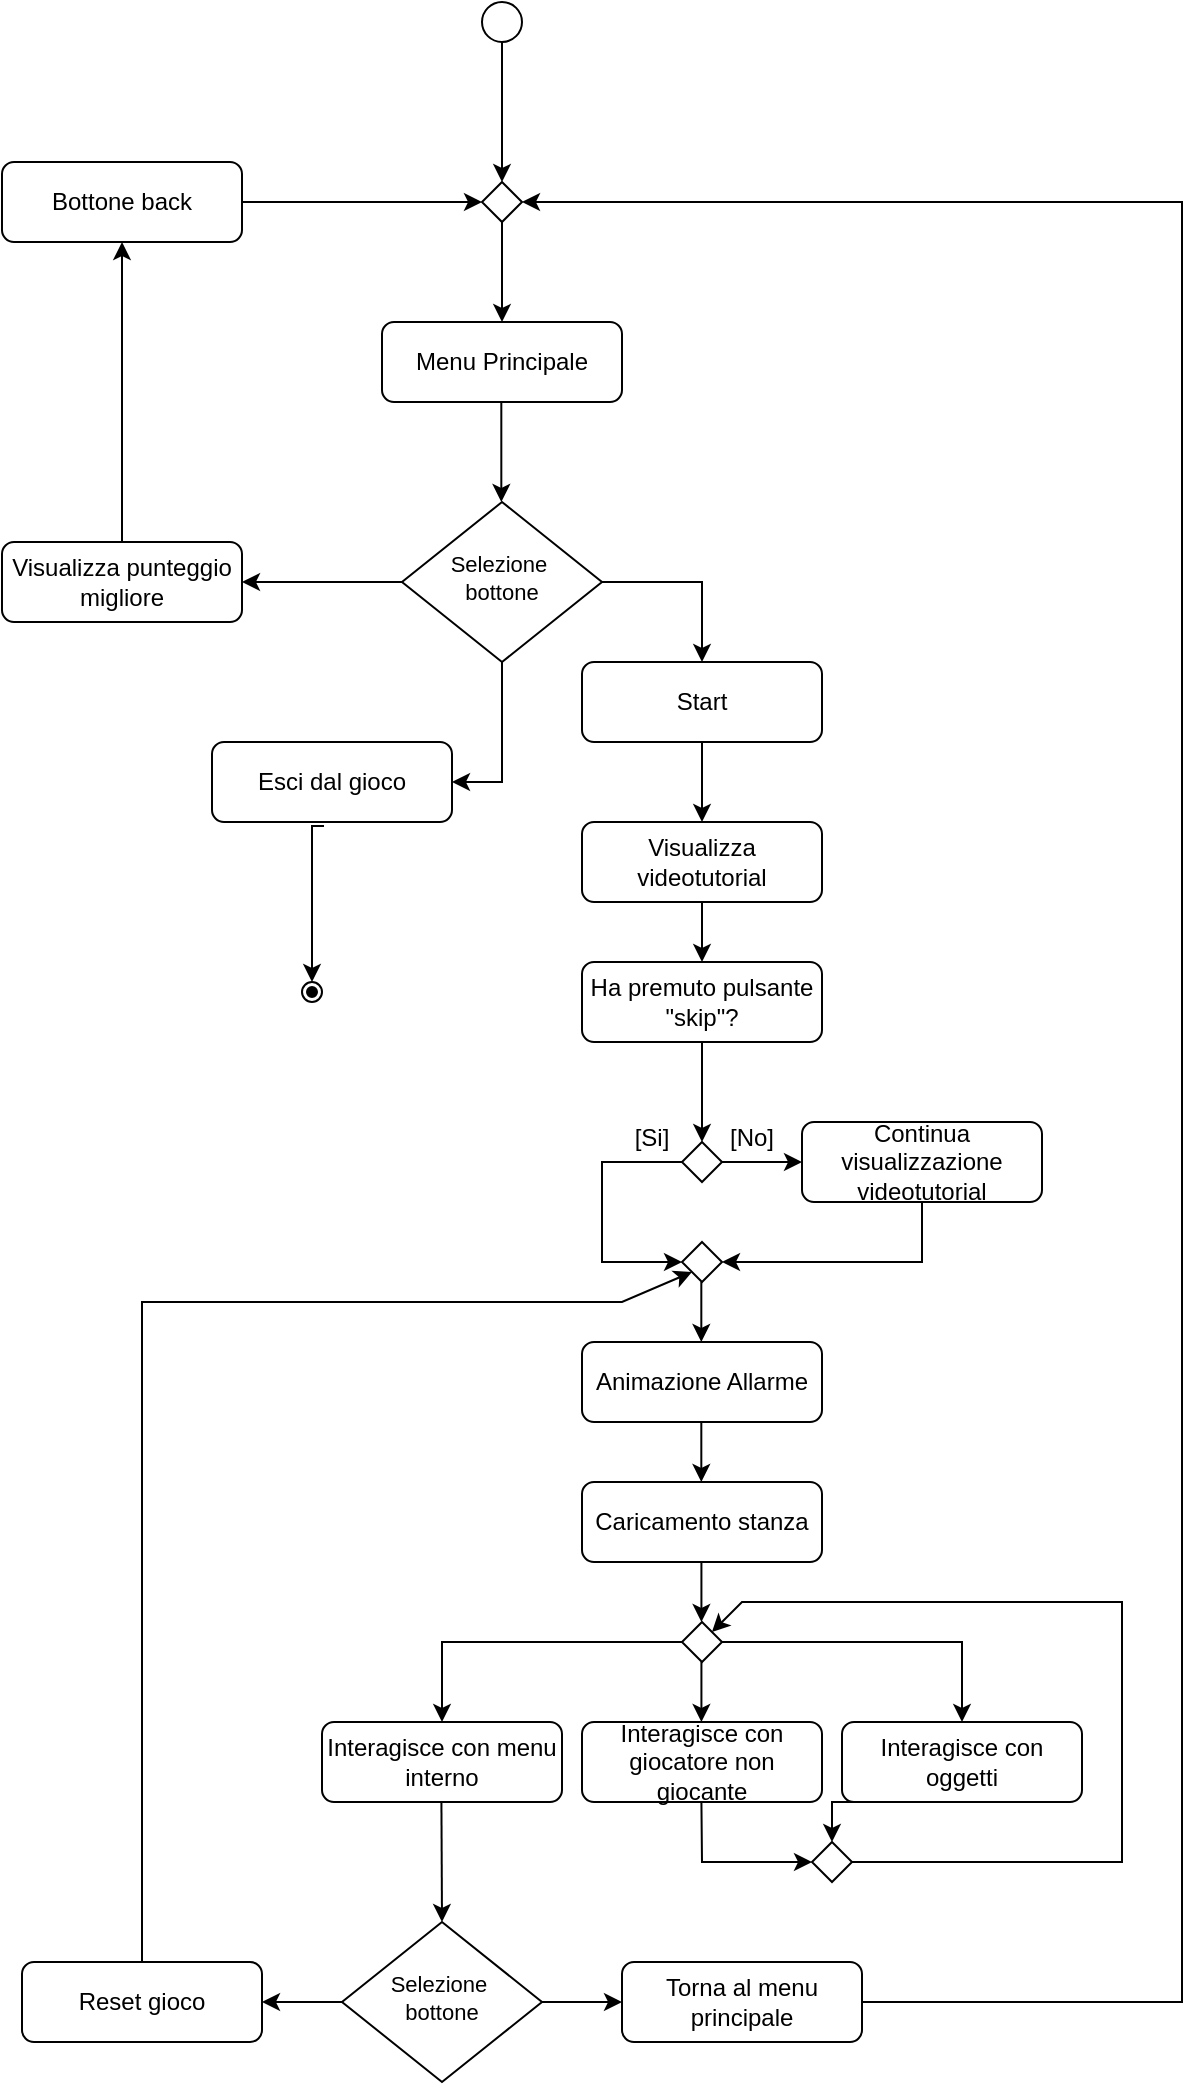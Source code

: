 <mxfile version="26.0.10">
  <diagram id="C5RBs43oDa-KdzZeNtuy" name="Page-1">
    <mxGraphModel dx="989" dy="597" grid="1" gridSize="10" guides="1" tooltips="1" connect="1" arrows="1" fold="1" page="1" pageScale="1" pageWidth="827" pageHeight="1169" math="0" shadow="0">
      <root>
        <mxCell id="WIyWlLk6GJQsqaUBKTNV-0" />
        <mxCell id="WIyWlLk6GJQsqaUBKTNV-1" parent="WIyWlLk6GJQsqaUBKTNV-0" />
        <mxCell id="kiEr_E8_bAshM_8cipOH-0" value="" style="ellipse;whiteSpace=wrap;html=1;aspect=fixed;" vertex="1" parent="WIyWlLk6GJQsqaUBKTNV-1">
          <mxGeometry x="330" y="30" width="20" height="20" as="geometry" />
        </mxCell>
        <mxCell id="kiEr_E8_bAshM_8cipOH-5" value="Selezione&amp;nbsp;&lt;div&gt;bottone&lt;/div&gt;" style="rhombus;whiteSpace=wrap;html=1;shadow=0;fontFamily=Helvetica;fontSize=11;align=center;strokeWidth=1;spacing=6;spacingTop=-4;" vertex="1" parent="WIyWlLk6GJQsqaUBKTNV-1">
          <mxGeometry x="290" y="280" width="100" height="80" as="geometry" />
        </mxCell>
        <mxCell id="kiEr_E8_bAshM_8cipOH-9" value="Menu Principale" style="rounded=1;whiteSpace=wrap;html=1;fontSize=12;glass=0;strokeWidth=1;shadow=0;" vertex="1" parent="WIyWlLk6GJQsqaUBKTNV-1">
          <mxGeometry x="280" y="190" width="120" height="40" as="geometry" />
        </mxCell>
        <mxCell id="kiEr_E8_bAshM_8cipOH-10" value="" style="endArrow=classic;html=1;rounded=0;exitX=0.5;exitY=1;exitDx=0;exitDy=0;entryX=0.5;entryY=0;entryDx=0;entryDy=0;" edge="1" parent="WIyWlLk6GJQsqaUBKTNV-1" source="kiEr_E8_bAshM_8cipOH-0" target="kiEr_E8_bAshM_8cipOH-60">
          <mxGeometry width="50" height="50" relative="1" as="geometry">
            <mxPoint x="260" y="110" as="sourcePoint" />
            <mxPoint x="340" y="100" as="targetPoint" />
          </mxGeometry>
        </mxCell>
        <mxCell id="kiEr_E8_bAshM_8cipOH-12" value="" style="endArrow=classic;html=1;rounded=0;exitX=0.5;exitY=1;exitDx=0;exitDy=0;entryX=0.5;entryY=0;entryDx=0;entryDy=0;" edge="1" parent="WIyWlLk6GJQsqaUBKTNV-1" target="kiEr_E8_bAshM_8cipOH-9">
          <mxGeometry width="50" height="50" relative="1" as="geometry">
            <mxPoint x="340" y="140" as="sourcePoint" />
            <mxPoint x="350" y="110" as="targetPoint" />
          </mxGeometry>
        </mxCell>
        <mxCell id="kiEr_E8_bAshM_8cipOH-13" value="" style="endArrow=classic;html=1;rounded=0;exitX=0.5;exitY=1;exitDx=0;exitDy=0;entryX=0.5;entryY=0;entryDx=0;entryDy=0;" edge="1" parent="WIyWlLk6GJQsqaUBKTNV-1">
          <mxGeometry width="50" height="50" relative="1" as="geometry">
            <mxPoint x="339.66" y="230" as="sourcePoint" />
            <mxPoint x="339.66" y="280" as="targetPoint" />
          </mxGeometry>
        </mxCell>
        <mxCell id="kiEr_E8_bAshM_8cipOH-15" value="Esci dal gioco" style="rounded=1;whiteSpace=wrap;html=1;fontSize=12;glass=0;strokeWidth=1;shadow=0;" vertex="1" parent="WIyWlLk6GJQsqaUBKTNV-1">
          <mxGeometry x="195" y="400" width="120" height="40" as="geometry" />
        </mxCell>
        <mxCell id="kiEr_E8_bAshM_8cipOH-16" value="" style="endArrow=classic;html=1;rounded=0;exitX=1;exitY=0.5;exitDx=0;exitDy=0;" edge="1" parent="WIyWlLk6GJQsqaUBKTNV-1" source="kiEr_E8_bAshM_8cipOH-5">
          <mxGeometry width="50" height="50" relative="1" as="geometry">
            <mxPoint x="480" y="320" as="sourcePoint" />
            <mxPoint x="440" y="360" as="targetPoint" />
            <Array as="points">
              <mxPoint x="440" y="320" />
            </Array>
          </mxGeometry>
        </mxCell>
        <mxCell id="kiEr_E8_bAshM_8cipOH-17" value="Start" style="rounded=1;whiteSpace=wrap;html=1;fontSize=12;glass=0;strokeWidth=1;shadow=0;" vertex="1" parent="WIyWlLk6GJQsqaUBKTNV-1">
          <mxGeometry x="380" y="360" width="120" height="40" as="geometry" />
        </mxCell>
        <mxCell id="kiEr_E8_bAshM_8cipOH-18" value="" style="rhombus;whiteSpace=wrap;html=1;labelBackgroundColor=#000000;labelBorderColor=default;textShadow=1;fillColor=none;" vertex="1" parent="WIyWlLk6GJQsqaUBKTNV-1">
          <mxGeometry x="430" y="600" width="20" height="20" as="geometry" />
        </mxCell>
        <mxCell id="kiEr_E8_bAshM_8cipOH-20" value="" style="endArrow=classic;html=1;rounded=0;exitX=0.5;exitY=1;exitDx=0;exitDy=0;" edge="1" parent="WIyWlLk6GJQsqaUBKTNV-1" source="kiEr_E8_bAshM_8cipOH-17">
          <mxGeometry width="50" height="50" relative="1" as="geometry">
            <mxPoint x="450" y="470" as="sourcePoint" />
            <mxPoint x="440" y="440" as="targetPoint" />
          </mxGeometry>
        </mxCell>
        <mxCell id="kiEr_E8_bAshM_8cipOH-21" value="Visualizza videotutorial" style="rounded=1;whiteSpace=wrap;html=1;fontSize=12;glass=0;strokeWidth=1;shadow=0;" vertex="1" parent="WIyWlLk6GJQsqaUBKTNV-1">
          <mxGeometry x="380" y="440" width="120" height="40" as="geometry" />
        </mxCell>
        <mxCell id="kiEr_E8_bAshM_8cipOH-22" value="Ha premuto pulsante &quot;skip&quot;?" style="rounded=1;whiteSpace=wrap;html=1;fontSize=12;glass=0;strokeWidth=1;shadow=0;" vertex="1" parent="WIyWlLk6GJQsqaUBKTNV-1">
          <mxGeometry x="380" y="510" width="120" height="40" as="geometry" />
        </mxCell>
        <mxCell id="kiEr_E8_bAshM_8cipOH-23" value="" style="endArrow=classic;html=1;rounded=0;exitX=0.5;exitY=1;exitDx=0;exitDy=0;" edge="1" parent="WIyWlLk6GJQsqaUBKTNV-1" source="kiEr_E8_bAshM_8cipOH-21" target="kiEr_E8_bAshM_8cipOH-22">
          <mxGeometry width="50" height="50" relative="1" as="geometry">
            <mxPoint x="450" y="410" as="sourcePoint" />
            <mxPoint x="450" y="450" as="targetPoint" />
          </mxGeometry>
        </mxCell>
        <mxCell id="kiEr_E8_bAshM_8cipOH-24" value="" style="endArrow=classic;html=1;rounded=0;exitX=0.5;exitY=1;exitDx=0;exitDy=0;entryX=0.5;entryY=0;entryDx=0;entryDy=0;" edge="1" parent="WIyWlLk6GJQsqaUBKTNV-1" source="kiEr_E8_bAshM_8cipOH-22" target="kiEr_E8_bAshM_8cipOH-18">
          <mxGeometry width="50" height="50" relative="1" as="geometry">
            <mxPoint x="450" y="490" as="sourcePoint" />
            <mxPoint x="450" y="520" as="targetPoint" />
          </mxGeometry>
        </mxCell>
        <mxCell id="kiEr_E8_bAshM_8cipOH-25" value="" style="endArrow=classic;html=1;rounded=0;exitX=1;exitY=0.5;exitDx=0;exitDy=0;" edge="1" parent="WIyWlLk6GJQsqaUBKTNV-1" source="kiEr_E8_bAshM_8cipOH-18">
          <mxGeometry width="50" height="50" relative="1" as="geometry">
            <mxPoint x="470" y="570" as="sourcePoint" />
            <mxPoint x="490" y="610" as="targetPoint" />
          </mxGeometry>
        </mxCell>
        <mxCell id="kiEr_E8_bAshM_8cipOH-26" value="" style="endArrow=classic;html=1;rounded=0;exitX=0;exitY=0.5;exitDx=0;exitDy=0;entryX=0;entryY=0.5;entryDx=0;entryDy=0;" edge="1" parent="WIyWlLk6GJQsqaUBKTNV-1" source="kiEr_E8_bAshM_8cipOH-18" target="kiEr_E8_bAshM_8cipOH-31">
          <mxGeometry width="50" height="50" relative="1" as="geometry">
            <mxPoint x="350" y="610" as="sourcePoint" />
            <mxPoint x="390" y="610" as="targetPoint" />
            <Array as="points">
              <mxPoint x="390" y="610" />
              <mxPoint x="390" y="660" />
            </Array>
          </mxGeometry>
        </mxCell>
        <mxCell id="kiEr_E8_bAshM_8cipOH-28" value="[No]" style="text;html=1;align=center;verticalAlign=middle;whiteSpace=wrap;rounded=0;" vertex="1" parent="WIyWlLk6GJQsqaUBKTNV-1">
          <mxGeometry x="450" y="585" width="30" height="25" as="geometry" />
        </mxCell>
        <mxCell id="kiEr_E8_bAshM_8cipOH-29" value="[Si]" style="text;html=1;align=center;verticalAlign=middle;whiteSpace=wrap;rounded=0;" vertex="1" parent="WIyWlLk6GJQsqaUBKTNV-1">
          <mxGeometry x="400" y="585" width="30" height="25" as="geometry" />
        </mxCell>
        <mxCell id="kiEr_E8_bAshM_8cipOH-30" value="Continua visualizzazione videotutorial" style="rounded=1;whiteSpace=wrap;html=1;fontSize=12;glass=0;strokeWidth=1;shadow=0;" vertex="1" parent="WIyWlLk6GJQsqaUBKTNV-1">
          <mxGeometry x="490" y="590" width="120" height="40" as="geometry" />
        </mxCell>
        <mxCell id="kiEr_E8_bAshM_8cipOH-31" value="" style="rhombus;whiteSpace=wrap;html=1;labelBackgroundColor=#000000;labelBorderColor=default;textShadow=1;fillColor=none;" vertex="1" parent="WIyWlLk6GJQsqaUBKTNV-1">
          <mxGeometry x="430" y="650" width="20" height="20" as="geometry" />
        </mxCell>
        <mxCell id="kiEr_E8_bAshM_8cipOH-32" value="" style="endArrow=classic;html=1;rounded=0;exitX=0.5;exitY=1;exitDx=0;exitDy=0;entryX=1;entryY=0.5;entryDx=0;entryDy=0;" edge="1" parent="WIyWlLk6GJQsqaUBKTNV-1" source="kiEr_E8_bAshM_8cipOH-30" target="kiEr_E8_bAshM_8cipOH-31">
          <mxGeometry width="50" height="50" relative="1" as="geometry">
            <mxPoint x="480" y="670" as="sourcePoint" />
            <mxPoint x="520" y="670" as="targetPoint" />
            <Array as="points">
              <mxPoint x="550" y="660" />
            </Array>
          </mxGeometry>
        </mxCell>
        <mxCell id="kiEr_E8_bAshM_8cipOH-33" value="" style="endArrow=classic;html=1;rounded=0;exitX=0.5;exitY=1;exitDx=0;exitDy=0;" edge="1" parent="WIyWlLk6GJQsqaUBKTNV-1">
          <mxGeometry width="50" height="50" relative="1" as="geometry">
            <mxPoint x="439.66" y="670" as="sourcePoint" />
            <mxPoint x="439.66" y="700" as="targetPoint" />
          </mxGeometry>
        </mxCell>
        <mxCell id="kiEr_E8_bAshM_8cipOH-34" value="Caricamento stanza" style="rounded=1;whiteSpace=wrap;html=1;fontSize=12;glass=0;strokeWidth=1;shadow=0;" vertex="1" parent="WIyWlLk6GJQsqaUBKTNV-1">
          <mxGeometry x="380" y="770" width="120" height="40" as="geometry" />
        </mxCell>
        <mxCell id="kiEr_E8_bAshM_8cipOH-35" value="" style="endArrow=classic;html=1;rounded=0;exitX=0.5;exitY=1;exitDx=0;exitDy=0;" edge="1" parent="WIyWlLk6GJQsqaUBKTNV-1">
          <mxGeometry width="50" height="50" relative="1" as="geometry">
            <mxPoint x="439.66" y="740" as="sourcePoint" />
            <mxPoint x="439.66" y="770" as="targetPoint" />
          </mxGeometry>
        </mxCell>
        <mxCell id="kiEr_E8_bAshM_8cipOH-36" value="Animazione Allarme" style="rounded=1;whiteSpace=wrap;html=1;fontSize=12;glass=0;strokeWidth=1;shadow=0;" vertex="1" parent="WIyWlLk6GJQsqaUBKTNV-1">
          <mxGeometry x="380" y="700" width="120" height="40" as="geometry" />
        </mxCell>
        <mxCell id="kiEr_E8_bAshM_8cipOH-37" value="Interagisce con giocatore non giocante" style="rounded=1;whiteSpace=wrap;html=1;fontSize=12;glass=0;strokeWidth=1;shadow=0;" vertex="1" parent="WIyWlLk6GJQsqaUBKTNV-1">
          <mxGeometry x="380" y="890" width="120" height="40" as="geometry" />
        </mxCell>
        <mxCell id="kiEr_E8_bAshM_8cipOH-38" value="" style="rhombus;whiteSpace=wrap;html=1;labelBackgroundColor=#000000;labelBorderColor=default;textShadow=1;fillColor=none;" vertex="1" parent="WIyWlLk6GJQsqaUBKTNV-1">
          <mxGeometry x="430" y="840" width="20" height="20" as="geometry" />
        </mxCell>
        <mxCell id="kiEr_E8_bAshM_8cipOH-40" value="" style="endArrow=classic;html=1;rounded=0;exitX=0.5;exitY=1;exitDx=0;exitDy=0;" edge="1" parent="WIyWlLk6GJQsqaUBKTNV-1">
          <mxGeometry width="50" height="50" relative="1" as="geometry">
            <mxPoint x="439.71" y="810" as="sourcePoint" />
            <mxPoint x="439.71" y="840" as="targetPoint" />
          </mxGeometry>
        </mxCell>
        <mxCell id="kiEr_E8_bAshM_8cipOH-41" value="" style="endArrow=classic;html=1;rounded=0;exitX=0.5;exitY=1;exitDx=0;exitDy=0;" edge="1" parent="WIyWlLk6GJQsqaUBKTNV-1">
          <mxGeometry width="50" height="50" relative="1" as="geometry">
            <mxPoint x="439.71" y="860" as="sourcePoint" />
            <mxPoint x="439.71" y="890" as="targetPoint" />
          </mxGeometry>
        </mxCell>
        <mxCell id="kiEr_E8_bAshM_8cipOH-42" value="" style="endArrow=classic;html=1;rounded=0;exitX=1;exitY=0.5;exitDx=0;exitDy=0;entryX=0.5;entryY=0;entryDx=0;entryDy=0;" edge="1" parent="WIyWlLk6GJQsqaUBKTNV-1" source="kiEr_E8_bAshM_8cipOH-38" target="kiEr_E8_bAshM_8cipOH-43">
          <mxGeometry width="50" height="50" relative="1" as="geometry">
            <mxPoint x="480.0" y="830" as="sourcePoint" />
            <mxPoint x="480" y="850" as="targetPoint" />
            <Array as="points">
              <mxPoint x="570" y="850" />
            </Array>
          </mxGeometry>
        </mxCell>
        <mxCell id="kiEr_E8_bAshM_8cipOH-43" value="Interagisce con oggetti" style="rounded=1;whiteSpace=wrap;html=1;fontSize=12;glass=0;strokeWidth=1;shadow=0;" vertex="1" parent="WIyWlLk6GJQsqaUBKTNV-1">
          <mxGeometry x="510" y="890" width="120" height="40" as="geometry" />
        </mxCell>
        <mxCell id="kiEr_E8_bAshM_8cipOH-45" value="" style="endArrow=classic;html=1;rounded=0;exitX=0;exitY=0.5;exitDx=0;exitDy=0;entryX=0.5;entryY=0;entryDx=0;entryDy=0;" edge="1" parent="WIyWlLk6GJQsqaUBKTNV-1" source="kiEr_E8_bAshM_8cipOH-38" target="kiEr_E8_bAshM_8cipOH-46">
          <mxGeometry width="50" height="50" relative="1" as="geometry">
            <mxPoint x="400" y="860" as="sourcePoint" />
            <mxPoint x="370" y="900" as="targetPoint" />
            <Array as="points">
              <mxPoint x="310" y="850" />
            </Array>
          </mxGeometry>
        </mxCell>
        <mxCell id="kiEr_E8_bAshM_8cipOH-46" value="Interagisce con menu interno" style="rounded=1;whiteSpace=wrap;html=1;fontSize=12;glass=0;strokeWidth=1;shadow=0;" vertex="1" parent="WIyWlLk6GJQsqaUBKTNV-1">
          <mxGeometry x="250" y="890" width="120" height="40" as="geometry" />
        </mxCell>
        <mxCell id="kiEr_E8_bAshM_8cipOH-47" value="" style="rhombus;whiteSpace=wrap;html=1;labelBackgroundColor=#000000;labelBorderColor=default;textShadow=1;fillColor=none;" vertex="1" parent="WIyWlLk6GJQsqaUBKTNV-1">
          <mxGeometry x="495" y="950" width="20" height="20" as="geometry" />
        </mxCell>
        <mxCell id="kiEr_E8_bAshM_8cipOH-49" value="" style="endArrow=classic;html=1;rounded=0;exitX=0.5;exitY=1;exitDx=0;exitDy=0;entryX=0;entryY=0.5;entryDx=0;entryDy=0;" edge="1" parent="WIyWlLk6GJQsqaUBKTNV-1" target="kiEr_E8_bAshM_8cipOH-47">
          <mxGeometry width="50" height="50" relative="1" as="geometry">
            <mxPoint x="439.71" y="930" as="sourcePoint" />
            <mxPoint x="439.71" y="960" as="targetPoint" />
            <Array as="points">
              <mxPoint x="440" y="960" />
            </Array>
          </mxGeometry>
        </mxCell>
        <mxCell id="kiEr_E8_bAshM_8cipOH-50" value="" style="endArrow=classic;html=1;rounded=0;exitX=0.5;exitY=1;exitDx=0;exitDy=0;entryX=0.5;entryY=0;entryDx=0;entryDy=0;" edge="1" parent="WIyWlLk6GJQsqaUBKTNV-1" target="kiEr_E8_bAshM_8cipOH-47">
          <mxGeometry width="50" height="50" relative="1" as="geometry">
            <mxPoint x="569.71" y="930" as="sourcePoint" />
            <mxPoint x="569.71" y="960" as="targetPoint" />
            <Array as="points">
              <mxPoint x="505" y="930" />
            </Array>
          </mxGeometry>
        </mxCell>
        <mxCell id="kiEr_E8_bAshM_8cipOH-51" value="" style="endArrow=classic;html=1;rounded=0;entryX=1;entryY=0;entryDx=0;entryDy=0;exitX=1;exitY=0.5;exitDx=0;exitDy=0;" edge="1" parent="WIyWlLk6GJQsqaUBKTNV-1" source="kiEr_E8_bAshM_8cipOH-47" target="kiEr_E8_bAshM_8cipOH-38">
          <mxGeometry width="50" height="50" relative="1" as="geometry">
            <mxPoint x="520" y="960" as="sourcePoint" />
            <mxPoint x="635.29" y="975" as="targetPoint" />
            <Array as="points">
              <mxPoint x="650" y="960" />
              <mxPoint x="650" y="830" />
              <mxPoint x="550" y="830" />
              <mxPoint x="500" y="830" />
              <mxPoint x="470" y="830" />
              <mxPoint x="460" y="830" />
            </Array>
          </mxGeometry>
        </mxCell>
        <mxCell id="kiEr_E8_bAshM_8cipOH-53" value="Selezione&amp;nbsp;&lt;div&gt;bottone&lt;/div&gt;" style="rhombus;whiteSpace=wrap;html=1;shadow=0;fontFamily=Helvetica;fontSize=11;align=center;strokeWidth=1;spacing=6;spacingTop=-4;" vertex="1" parent="WIyWlLk6GJQsqaUBKTNV-1">
          <mxGeometry x="260" y="990" width="100" height="80" as="geometry" />
        </mxCell>
        <mxCell id="kiEr_E8_bAshM_8cipOH-54" value="" style="endArrow=classic;html=1;rounded=0;exitX=0.5;exitY=1;exitDx=0;exitDy=0;entryX=0.5;entryY=0;entryDx=0;entryDy=0;" edge="1" parent="WIyWlLk6GJQsqaUBKTNV-1" target="kiEr_E8_bAshM_8cipOH-53">
          <mxGeometry width="50" height="50" relative="1" as="geometry">
            <mxPoint x="309.71" y="930" as="sourcePoint" />
            <mxPoint x="309.71" y="960" as="targetPoint" />
          </mxGeometry>
        </mxCell>
        <mxCell id="kiEr_E8_bAshM_8cipOH-55" value="Reset gioco" style="rounded=1;whiteSpace=wrap;html=1;fontSize=12;glass=0;strokeWidth=1;shadow=0;" vertex="1" parent="WIyWlLk6GJQsqaUBKTNV-1">
          <mxGeometry x="100" y="1010" width="120" height="40" as="geometry" />
        </mxCell>
        <mxCell id="kiEr_E8_bAshM_8cipOH-56" value="" style="endArrow=classic;html=1;rounded=0;entryX=1;entryY=0.5;entryDx=0;entryDy=0;exitX=0;exitY=0.5;exitDx=0;exitDy=0;" edge="1" parent="WIyWlLk6GJQsqaUBKTNV-1" source="kiEr_E8_bAshM_8cipOH-53" target="kiEr_E8_bAshM_8cipOH-55">
          <mxGeometry width="50" height="50" relative="1" as="geometry">
            <mxPoint x="309.71" y="1040" as="sourcePoint" />
            <mxPoint x="309.71" y="1070" as="targetPoint" />
            <Array as="points" />
          </mxGeometry>
        </mxCell>
        <mxCell id="kiEr_E8_bAshM_8cipOH-57" value="Torna al menu principale" style="rounded=1;whiteSpace=wrap;html=1;fontSize=12;glass=0;strokeWidth=1;shadow=0;" vertex="1" parent="WIyWlLk6GJQsqaUBKTNV-1">
          <mxGeometry x="400" y="1010" width="120" height="40" as="geometry" />
        </mxCell>
        <mxCell id="kiEr_E8_bAshM_8cipOH-58" value="" style="endArrow=classic;html=1;rounded=0;exitX=1;exitY=0.5;exitDx=0;exitDy=0;entryX=0;entryY=0.5;entryDx=0;entryDy=0;" edge="1" parent="WIyWlLk6GJQsqaUBKTNV-1" source="kiEr_E8_bAshM_8cipOH-53" target="kiEr_E8_bAshM_8cipOH-57">
          <mxGeometry width="50" height="50" relative="1" as="geometry">
            <mxPoint x="379.43" y="1010" as="sourcePoint" />
            <mxPoint x="379.43" y="1040" as="targetPoint" />
          </mxGeometry>
        </mxCell>
        <mxCell id="kiEr_E8_bAshM_8cipOH-59" value="" style="endArrow=classic;html=1;rounded=0;entryX=0;entryY=1;entryDx=0;entryDy=0;" edge="1" parent="WIyWlLk6GJQsqaUBKTNV-1" target="kiEr_E8_bAshM_8cipOH-31">
          <mxGeometry width="50" height="50" relative="1" as="geometry">
            <mxPoint x="160" y="1010" as="sourcePoint" />
            <mxPoint x="431.765" y="670.005" as="targetPoint" />
            <Array as="points">
              <mxPoint x="160" y="728.24" />
              <mxPoint x="160" y="680" />
              <mxPoint x="350" y="680" />
              <mxPoint x="400" y="680" />
            </Array>
          </mxGeometry>
        </mxCell>
        <mxCell id="kiEr_E8_bAshM_8cipOH-60" value="" style="rhombus;whiteSpace=wrap;html=1;labelBackgroundColor=#000000;labelBorderColor=default;textShadow=1;fillColor=none;" vertex="1" parent="WIyWlLk6GJQsqaUBKTNV-1">
          <mxGeometry x="330" y="120" width="20" height="20" as="geometry" />
        </mxCell>
        <mxCell id="kiEr_E8_bAshM_8cipOH-62" value="" style="endArrow=classic;html=1;rounded=0;entryX=0.5;entryY=0;entryDx=0;entryDy=0;" edge="1" parent="WIyWlLk6GJQsqaUBKTNV-1" target="kiEr_E8_bAshM_8cipOH-65">
          <mxGeometry width="50" height="50" relative="1" as="geometry">
            <mxPoint x="251" y="442" as="sourcePoint" />
            <mxPoint x="176" y="500" as="targetPoint" />
            <Array as="points">
              <mxPoint x="245" y="442" />
            </Array>
          </mxGeometry>
        </mxCell>
        <mxCell id="kiEr_E8_bAshM_8cipOH-65" value="" style="ellipse;whiteSpace=wrap;html=1;aspect=fixed;" vertex="1" parent="WIyWlLk6GJQsqaUBKTNV-1">
          <mxGeometry x="240" y="520" width="10" height="10" as="geometry" />
        </mxCell>
        <mxCell id="kiEr_E8_bAshM_8cipOH-66" value="" style="ellipse;whiteSpace=wrap;html=1;aspect=fixed;fillColor=#000000;" vertex="1" parent="WIyWlLk6GJQsqaUBKTNV-1">
          <mxGeometry x="242.5" y="522.5" width="5" height="5" as="geometry" />
        </mxCell>
        <mxCell id="kiEr_E8_bAshM_8cipOH-67" value="" style="endArrow=classic;html=1;rounded=0;exitX=0.5;exitY=1;exitDx=0;exitDy=0;entryX=1;entryY=0.5;entryDx=0;entryDy=0;" edge="1" parent="WIyWlLk6GJQsqaUBKTNV-1" source="kiEr_E8_bAshM_8cipOH-5" target="kiEr_E8_bAshM_8cipOH-15">
          <mxGeometry width="50" height="50" relative="1" as="geometry">
            <mxPoint x="349.66" y="240" as="sourcePoint" />
            <mxPoint x="349.66" y="290" as="targetPoint" />
            <Array as="points">
              <mxPoint x="340" y="420" />
            </Array>
          </mxGeometry>
        </mxCell>
        <mxCell id="kiEr_E8_bAshM_8cipOH-69" value="" style="endArrow=classic;html=1;rounded=0;exitX=1;exitY=0.5;exitDx=0;exitDy=0;entryX=1;entryY=0.5;entryDx=0;entryDy=0;" edge="1" parent="WIyWlLk6GJQsqaUBKTNV-1" source="kiEr_E8_bAshM_8cipOH-57" target="kiEr_E8_bAshM_8cipOH-60">
          <mxGeometry width="50" height="50" relative="1" as="geometry">
            <mxPoint x="370" y="1040" as="sourcePoint" />
            <mxPoint x="410" y="1040" as="targetPoint" />
            <Array as="points">
              <mxPoint x="680" y="1030" />
              <mxPoint x="680" y="130" />
            </Array>
          </mxGeometry>
        </mxCell>
        <mxCell id="kiEr_E8_bAshM_8cipOH-70" value="Visualizza punteggio migliore" style="rounded=1;whiteSpace=wrap;html=1;fontSize=12;glass=0;strokeWidth=1;shadow=0;" vertex="1" parent="WIyWlLk6GJQsqaUBKTNV-1">
          <mxGeometry x="90" y="300" width="120" height="40" as="geometry" />
        </mxCell>
        <mxCell id="kiEr_E8_bAshM_8cipOH-71" value="" style="endArrow=classic;html=1;rounded=0;exitX=0;exitY=0.5;exitDx=0;exitDy=0;entryX=1;entryY=0.5;entryDx=0;entryDy=0;" edge="1" parent="WIyWlLk6GJQsqaUBKTNV-1" source="kiEr_E8_bAshM_8cipOH-5" target="kiEr_E8_bAshM_8cipOH-70">
          <mxGeometry width="50" height="50" relative="1" as="geometry">
            <mxPoint x="350" y="150" as="sourcePoint" />
            <mxPoint x="200" y="210" as="targetPoint" />
          </mxGeometry>
        </mxCell>
        <mxCell id="kiEr_E8_bAshM_8cipOH-77" value="Bottone back" style="rounded=1;whiteSpace=wrap;html=1;fontSize=12;glass=0;strokeWidth=1;shadow=0;" vertex="1" parent="WIyWlLk6GJQsqaUBKTNV-1">
          <mxGeometry x="90" y="110" width="120" height="40" as="geometry" />
        </mxCell>
        <mxCell id="kiEr_E8_bAshM_8cipOH-78" value="" style="endArrow=classic;html=1;rounded=0;exitX=0.5;exitY=0;exitDx=0;exitDy=0;entryX=0.5;entryY=1;entryDx=0;entryDy=0;" edge="1" parent="WIyWlLk6GJQsqaUBKTNV-1" source="kiEr_E8_bAshM_8cipOH-70" target="kiEr_E8_bAshM_8cipOH-77">
          <mxGeometry width="50" height="50" relative="1" as="geometry">
            <mxPoint x="300" y="330" as="sourcePoint" />
            <mxPoint x="220" y="330" as="targetPoint" />
          </mxGeometry>
        </mxCell>
        <mxCell id="kiEr_E8_bAshM_8cipOH-79" value="" style="endArrow=classic;html=1;rounded=0;exitX=1;exitY=0.5;exitDx=0;exitDy=0;entryX=0;entryY=0.5;entryDx=0;entryDy=0;" edge="1" parent="WIyWlLk6GJQsqaUBKTNV-1" source="kiEr_E8_bAshM_8cipOH-77" target="kiEr_E8_bAshM_8cipOH-60">
          <mxGeometry width="50" height="50" relative="1" as="geometry">
            <mxPoint x="160" y="310" as="sourcePoint" />
            <mxPoint x="160" y="160" as="targetPoint" />
          </mxGeometry>
        </mxCell>
      </root>
    </mxGraphModel>
  </diagram>
</mxfile>
